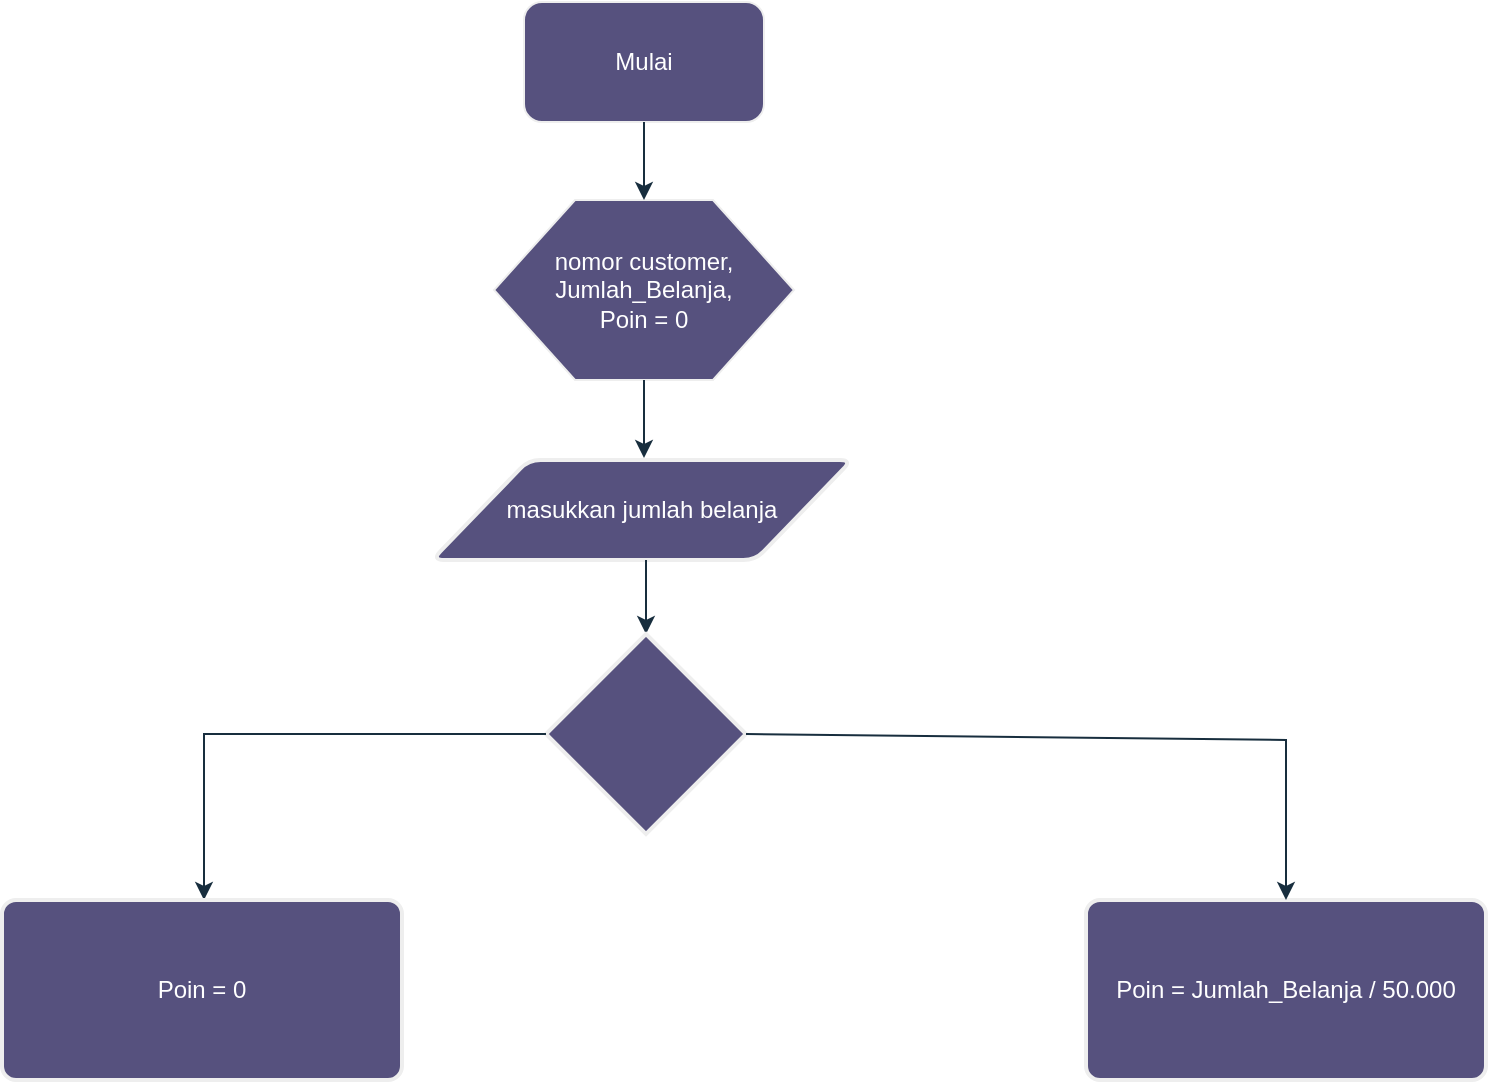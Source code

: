 <mxfile version="21.7.2" type="github">
  <diagram name="Page-1" id="74e2e168-ea6b-b213-b513-2b3c1d86103e">
    <mxGraphModel dx="1257" dy="671" grid="1" gridSize="10" guides="1" tooltips="1" connect="1" arrows="1" fold="1" page="1" pageScale="1" pageWidth="850" pageHeight="1100" background="none" math="0" shadow="0">
      <root>
        <mxCell id="0" />
        <mxCell id="1" parent="0" />
        <mxCell id="5HVlAv0M6LLN2Jrp2UyM-1" value="Mulai" style="rounded=1;whiteSpace=wrap;html=1;points=[[0,0,0,0,0],[0,0.25,0,0,0],[0,0.5,0,0,0],[0,0.75,0,0,0],[0,1,0,0,0],[0.25,0,0,0,0],[0.25,1,0,0,0],[0.5,0,0,0,0],[0.5,1,0,0,0],[0.75,0,0,0,0],[0.75,1,0,0,0],[1,0,0,0,0],[1,0.25,0,0,0],[1,0.5,0,0,0],[1,0.75,0,0,0],[1,1,0,0,0]];labelBackgroundColor=none;fillColor=#56517E;strokeColor=#EEEEEE;fontColor=#FFFFFF;" parent="1" vertex="1">
          <mxGeometry x="329" y="9" width="120" height="60" as="geometry" />
        </mxCell>
        <mxCell id="5HVlAv0M6LLN2Jrp2UyM-6" value="masukkan jumlah belanja" style="shape=parallelogram;html=1;strokeWidth=2;perimeter=parallelogramPerimeter;whiteSpace=wrap;rounded=1;arcSize=12;size=0.23;labelBackgroundColor=none;fillColor=#56517E;strokeColor=#EEEEEE;fontColor=#FFFFFF;" parent="1" vertex="1">
          <mxGeometry x="283" y="238" width="210" height="50" as="geometry" />
        </mxCell>
        <mxCell id="5HVlAv0M6LLN2Jrp2UyM-8" value="" style="group;labelBackgroundColor=none;fontColor=#FFFFFF;" parent="1" vertex="1" connectable="0">
          <mxGeometry x="314" y="108" width="150" height="90" as="geometry" />
        </mxCell>
        <mxCell id="5HVlAv0M6LLN2Jrp2UyM-4" value="" style="verticalLabelPosition=bottom;verticalAlign=top;html=1;shape=hexagon;perimeter=hexagonPerimeter2;arcSize=6;size=0.27;labelBackgroundColor=none;fillColor=#56517E;strokeColor=#EEEEEE;fontColor=#FFFFFF;" parent="5HVlAv0M6LLN2Jrp2UyM-8" vertex="1">
          <mxGeometry width="150" height="90" as="geometry" />
        </mxCell>
        <mxCell id="5HVlAv0M6LLN2Jrp2UyM-7" value="&lt;div&gt;nomor customer,&lt;/div&gt;&lt;div&gt;Jumlah_Belanja,&lt;/div&gt;&lt;div&gt;Poin = 0&lt;/div&gt;" style="text;strokeColor=none;align=center;fillColor=none;html=1;verticalAlign=middle;whiteSpace=wrap;rounded=0;labelBackgroundColor=none;fontColor=#FFFFFF;" parent="5HVlAv0M6LLN2Jrp2UyM-8" vertex="1">
          <mxGeometry x="25" y="20" width="100" height="50" as="geometry" />
        </mxCell>
        <mxCell id="5HVlAv0M6LLN2Jrp2UyM-9" value="" style="endArrow=classic;html=1;rounded=0;labelBackgroundColor=none;strokeColor=#182E3E;fontColor=default;" parent="1" source="5HVlAv0M6LLN2Jrp2UyM-1" target="5HVlAv0M6LLN2Jrp2UyM-4" edge="1">
          <mxGeometry width="50" height="50" relative="1" as="geometry">
            <mxPoint x="329" y="228" as="sourcePoint" />
            <mxPoint x="379" y="178" as="targetPoint" />
            <Array as="points">
              <mxPoint x="389" y="108" />
            </Array>
          </mxGeometry>
        </mxCell>
        <mxCell id="5HVlAv0M6LLN2Jrp2UyM-10" value="" style="endArrow=classic;html=1;rounded=0;labelBackgroundColor=none;strokeColor=#182E3E;fontColor=default;" parent="1" edge="1">
          <mxGeometry width="50" height="50" relative="1" as="geometry">
            <mxPoint x="389" y="198" as="sourcePoint" />
            <mxPoint x="389" y="237" as="targetPoint" />
            <Array as="points">
              <mxPoint x="389" y="237" />
            </Array>
          </mxGeometry>
        </mxCell>
        <mxCell id="5HVlAv0M6LLN2Jrp2UyM-11" value="Poin = Jumlah_Belanja / 50.000" style="rounded=1;whiteSpace=wrap;html=1;absoluteArcSize=1;arcSize=14;strokeWidth=2;labelBackgroundColor=none;fillColor=#56517E;strokeColor=#EEEEEE;fontColor=#FFFFFF;" parent="1" vertex="1">
          <mxGeometry x="610" y="458" width="200" height="90" as="geometry" />
        </mxCell>
        <mxCell id="5HVlAv0M6LLN2Jrp2UyM-12" value="" style="endArrow=classic;html=1;rounded=0;labelBackgroundColor=none;strokeColor=#182E3E;fontColor=default;" parent="1" edge="1">
          <mxGeometry width="50" height="50" relative="1" as="geometry">
            <mxPoint x="390" y="288" as="sourcePoint" />
            <mxPoint x="390" y="325" as="targetPoint" />
            <Array as="points">
              <mxPoint x="390" y="325" />
            </Array>
          </mxGeometry>
        </mxCell>
        <mxCell id="5HVlAv0M6LLN2Jrp2UyM-13" value="" style="strokeWidth=2;html=1;shape=mxgraph.flowchart.decision;whiteSpace=wrap;labelBackgroundColor=none;fillColor=#56517E;strokeColor=#EEEEEE;fontColor=#FFFFFF;" parent="1" vertex="1">
          <mxGeometry x="340" y="325" width="100" height="100" as="geometry" />
        </mxCell>
        <mxCell id="5HVlAv0M6LLN2Jrp2UyM-15" value="" style="endArrow=classic;html=1;rounded=0;entryX=0.5;entryY=0;entryDx=0;entryDy=0;exitX=1;exitY=0.5;exitDx=0;exitDy=0;exitPerimeter=0;labelBackgroundColor=none;strokeColor=#182E3E;fontColor=default;" parent="1" source="5HVlAv0M6LLN2Jrp2UyM-13" target="5HVlAv0M6LLN2Jrp2UyM-11" edge="1">
          <mxGeometry width="50" height="50" relative="1" as="geometry">
            <mxPoint x="519" y="318" as="sourcePoint" />
            <mxPoint x="519" y="357" as="targetPoint" />
            <Array as="points">
              <mxPoint x="710" y="378" />
            </Array>
          </mxGeometry>
        </mxCell>
        <mxCell id="5HVlAv0M6LLN2Jrp2UyM-16" value="Jumlah belanja &amp;gt; 50.000" style="text;strokeColor=none;align=center;fillColor=none;html=1;verticalAlign=middle;whiteSpace=wrap;rounded=0;labelBackgroundColor=none;fontColor=#FFFFFF;" parent="1" vertex="1">
          <mxGeometry x="506" y="348" width="170" height="30" as="geometry" />
        </mxCell>
        <mxCell id="5HVlAv0M6LLN2Jrp2UyM-17" value="" style="endArrow=classic;html=1;rounded=0;exitX=0;exitY=0.5;exitDx=0;exitDy=0;exitPerimeter=0;labelBackgroundColor=none;strokeColor=#182E3E;fontColor=default;" parent="1" source="5HVlAv0M6LLN2Jrp2UyM-13" edge="1">
          <mxGeometry width="50" height="50" relative="1" as="geometry">
            <mxPoint x="450" y="385" as="sourcePoint" />
            <mxPoint x="169" y="458" as="targetPoint" />
            <Array as="points">
              <mxPoint x="169" y="375" />
            </Array>
          </mxGeometry>
        </mxCell>
        <mxCell id="9LC1-C9B8ry4PlxiWx_H-1" value="Poin = 0" style="rounded=1;whiteSpace=wrap;html=1;absoluteArcSize=1;arcSize=14;strokeWidth=2;labelBackgroundColor=none;fillColor=#56517E;strokeColor=#EEEEEE;fontColor=#FFFFFF;" vertex="1" parent="1">
          <mxGeometry x="68" y="458" width="200" height="90" as="geometry" />
        </mxCell>
        <mxCell id="9LC1-C9B8ry4PlxiWx_H-2" value="Jumlah belanja &amp;lt; 50.000" style="text;strokeColor=none;align=center;fillColor=none;html=1;verticalAlign=middle;whiteSpace=wrap;rounded=0;labelBackgroundColor=none;fontColor=#FFFFFF;" vertex="1" parent="1">
          <mxGeometry x="165" y="349" width="170" height="30" as="geometry" />
        </mxCell>
      </root>
    </mxGraphModel>
  </diagram>
</mxfile>
